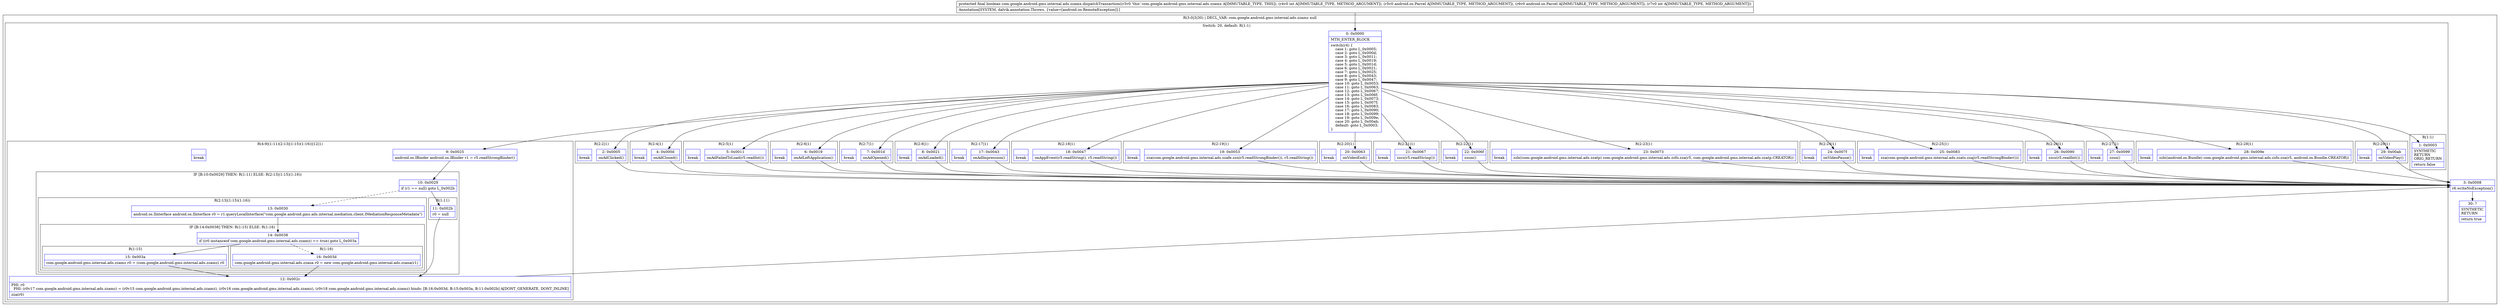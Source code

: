 digraph "CFG forcom.google.android.gms.internal.ads.zzamx.dispatchTransaction(ILandroid\/os\/Parcel;Landroid\/os\/Parcel;I)Z" {
subgraph cluster_Region_2033691327 {
label = "R(3:0|3|30) | DECL_VAR: com.google.android.gms.internal.ads.zzamz null\l";
node [shape=record,color=blue];
subgraph cluster_SwitchRegion_515206690 {
label = "Switch: 20, default: R(1:1)";
node [shape=record,color=blue];
Node_0 [shape=record,label="{0\:\ 0x0000|MTH_ENTER_BLOCK\l|switch(r4) \{\l    case 1: goto L_0x0005;\l    case 2: goto L_0x000d;\l    case 3: goto L_0x0011;\l    case 4: goto L_0x0019;\l    case 5: goto L_0x001d;\l    case 6: goto L_0x0021;\l    case 7: goto L_0x0025;\l    case 8: goto L_0x0043;\l    case 9: goto L_0x0047;\l    case 10: goto L_0x0053;\l    case 11: goto L_0x0063;\l    case 12: goto L_0x0067;\l    case 13: goto L_0x006f;\l    case 14: goto L_0x0073;\l    case 15: goto L_0x007f;\l    case 16: goto L_0x0083;\l    case 17: goto L_0x0090;\l    case 18: goto L_0x0099;\l    case 19: goto L_0x009e;\l    case 20: goto L_0x00ab;\l    default: goto L_0x0003;\l\}\l}"];
subgraph cluster_Region_1953033920 {
label = "R(2:2|1)";
node [shape=record,color=blue];
Node_2 [shape=record,label="{2\:\ 0x0005|onAdClicked()\l}"];
Node_InsnContainer_808437901 [shape=record,label="{|break\l}"];
}
subgraph cluster_Region_1946812005 {
label = "R(2:4|1)";
node [shape=record,color=blue];
Node_4 [shape=record,label="{4\:\ 0x000d|onAdClosed()\l}"];
Node_InsnContainer_1098402488 [shape=record,label="{|break\l}"];
}
subgraph cluster_Region_1926603449 {
label = "R(2:5|1)";
node [shape=record,color=blue];
Node_5 [shape=record,label="{5\:\ 0x0011|onAdFailedToLoad(r5.readInt())\l}"];
Node_InsnContainer_1022388174 [shape=record,label="{|break\l}"];
}
subgraph cluster_Region_120671459 {
label = "R(2:6|1)";
node [shape=record,color=blue];
Node_6 [shape=record,label="{6\:\ 0x0019|onAdLeftApplication()\l}"];
Node_InsnContainer_69200695 [shape=record,label="{|break\l}"];
}
subgraph cluster_Region_1526743399 {
label = "R(2:7|1)";
node [shape=record,color=blue];
Node_7 [shape=record,label="{7\:\ 0x001d|onAdOpened()\l}"];
Node_InsnContainer_1685160926 [shape=record,label="{|break\l}"];
}
subgraph cluster_Region_1772785127 {
label = "R(2:8|1)";
node [shape=record,color=blue];
Node_8 [shape=record,label="{8\:\ 0x0021|onAdLoaded()\l}"];
Node_InsnContainer_303531446 [shape=record,label="{|break\l}"];
}
subgraph cluster_Region_933587701 {
label = "R(4:9|(1:11)(2:13|(1:15)(1:16))|12|1)";
node [shape=record,color=blue];
Node_9 [shape=record,label="{9\:\ 0x0025|android.os.IBinder android.os.IBinder r1 = r5.readStrongBinder()\l}"];
subgraph cluster_IfRegion_1208809105 {
label = "IF [B:10:0x0029] THEN: R(1:11) ELSE: R(2:13|(1:15)(1:16))";
node [shape=record,color=blue];
Node_10 [shape=record,label="{10\:\ 0x0029|if (r1 == null) goto L_0x002b\l}"];
subgraph cluster_Region_1754711631 {
label = "R(1:11)";
node [shape=record,color=blue];
Node_11 [shape=record,label="{11\:\ 0x002b|r0 = null\l}"];
}
subgraph cluster_Region_745703623 {
label = "R(2:13|(1:15)(1:16))";
node [shape=record,color=blue];
Node_13 [shape=record,label="{13\:\ 0x0030|android.os.IInterface android.os.IInterface r0 = r1.queryLocalInterface(\"com.google.android.gms.ads.internal.mediation.client.IMediationResponseMetadata\")\l}"];
subgraph cluster_IfRegion_2131595573 {
label = "IF [B:14:0x0038] THEN: R(1:15) ELSE: R(1:16)";
node [shape=record,color=blue];
Node_14 [shape=record,label="{14\:\ 0x0038|if ((r0 instanceof com.google.android.gms.internal.ads.zzamz) == true) goto L_0x003a\l}"];
subgraph cluster_Region_1343899707 {
label = "R(1:15)";
node [shape=record,color=blue];
Node_15 [shape=record,label="{15\:\ 0x003a|com.google.android.gms.internal.ads.zzamz r0 = (com.google.android.gms.internal.ads.zzamz) r0\l}"];
}
subgraph cluster_Region_1675869566 {
label = "R(1:16)";
node [shape=record,color=blue];
Node_16 [shape=record,label="{16\:\ 0x003d|com.google.android.gms.internal.ads.zzana r0 = new com.google.android.gms.internal.ads.zzana(r1)\l}"];
}
}
}
}
Node_12 [shape=record,label="{12\:\ 0x002c|PHI: r0 \l  PHI: (r0v17 com.google.android.gms.internal.ads.zzamz) = (r0v15 com.google.android.gms.internal.ads.zzamz), (r0v16 com.google.android.gms.internal.ads.zzamz), (r0v18 com.google.android.gms.internal.ads.zzamz) binds: [B:16:0x003d, B:15:0x003a, B:11:0x002b] A[DONT_GENERATE, DONT_INLINE]\l|zza(r0)\l}"];
Node_InsnContainer_1271264746 [shape=record,label="{|break\l}"];
}
subgraph cluster_Region_591589439 {
label = "R(2:17|1)";
node [shape=record,color=blue];
Node_17 [shape=record,label="{17\:\ 0x0043|onAdImpression()\l}"];
Node_InsnContainer_507151365 [shape=record,label="{|break\l}"];
}
subgraph cluster_Region_816748609 {
label = "R(2:18|1)";
node [shape=record,color=blue];
Node_18 [shape=record,label="{18\:\ 0x0047|onAppEvent(r5.readString(), r5.readString())\l}"];
Node_InsnContainer_1411404059 [shape=record,label="{|break\l}"];
}
subgraph cluster_Region_1624735912 {
label = "R(2:19|1)";
node [shape=record,color=blue];
Node_19 [shape=record,label="{19\:\ 0x0053|zza(com.google.android.gms.internal.ads.zzafe.zzn(r5.readStrongBinder()), r5.readString())\l}"];
Node_InsnContainer_713501211 [shape=record,label="{|break\l}"];
}
subgraph cluster_Region_1857012634 {
label = "R(2:20|1)";
node [shape=record,color=blue];
Node_20 [shape=record,label="{20\:\ 0x0063|onVideoEnd()\l}"];
Node_InsnContainer_953286621 [shape=record,label="{|break\l}"];
}
subgraph cluster_Region_1684007599 {
label = "R(2:21|1)";
node [shape=record,color=blue];
Node_21 [shape=record,label="{21\:\ 0x0067|zzcz(r5.readString())\l}"];
Node_InsnContainer_1998308301 [shape=record,label="{|break\l}"];
}
subgraph cluster_Region_1731755431 {
label = "R(2:22|1)";
node [shape=record,color=blue];
Node_22 [shape=record,label="{22\:\ 0x006f|zzsm()\l}"];
Node_InsnContainer_1352681866 [shape=record,label="{|break\l}"];
}
subgraph cluster_Region_1261554595 {
label = "R(2:23|1)";
node [shape=record,color=blue];
Node_23 [shape=record,label="{23\:\ 0x0073|zzb((com.google.android.gms.internal.ads.zzatp) com.google.android.gms.internal.ads.zzfo.zza(r5, com.google.android.gms.internal.ads.zzatp.CREATOR))\l}"];
Node_InsnContainer_1646095523 [shape=record,label="{|break\l}"];
}
subgraph cluster_Region_1181544450 {
label = "R(2:24|1)";
node [shape=record,color=blue];
Node_24 [shape=record,label="{24\:\ 0x007f|onVideoPause()\l}"];
Node_InsnContainer_340925788 [shape=record,label="{|break\l}"];
}
subgraph cluster_Region_1375445158 {
label = "R(2:25|1)";
node [shape=record,color=blue];
Node_25 [shape=record,label="{25\:\ 0x0083|zza(com.google.android.gms.internal.ads.zzats.zzaj(r5.readStrongBinder()))\l}"];
Node_InsnContainer_1477097038 [shape=record,label="{|break\l}"];
}
subgraph cluster_Region_2034741677 {
label = "R(2:26|1)";
node [shape=record,color=blue];
Node_26 [shape=record,label="{26\:\ 0x0090|zzcs(r5.readInt())\l}"];
Node_InsnContainer_2105273124 [shape=record,label="{|break\l}"];
}
subgraph cluster_Region_1904839357 {
label = "R(2:27|1)";
node [shape=record,color=blue];
Node_27 [shape=record,label="{27\:\ 0x0099|zzsn()\l}"];
Node_InsnContainer_2084370948 [shape=record,label="{|break\l}"];
}
subgraph cluster_Region_942860023 {
label = "R(2:28|1)";
node [shape=record,color=blue];
Node_28 [shape=record,label="{28\:\ 0x009e|zzb((android.os.Bundle) com.google.android.gms.internal.ads.zzfo.zza(r5, android.os.Bundle.CREATOR))\l}"];
Node_InsnContainer_447879198 [shape=record,label="{|break\l}"];
}
subgraph cluster_Region_659793303 {
label = "R(2:29|1)";
node [shape=record,color=blue];
Node_29 [shape=record,label="{29\:\ 0x00ab|onVideoPlay()\l}"];
Node_InsnContainer_1009031075 [shape=record,label="{|break\l}"];
}
subgraph cluster_Region_319740814 {
label = "R(1:1)";
node [shape=record,color=blue];
Node_1 [shape=record,label="{1\:\ 0x0003|SYNTHETIC\lRETURN\lORIG_RETURN\l|return false\l}"];
}
}
Node_3 [shape=record,label="{3\:\ 0x0008|r6.writeNoException()\l}"];
Node_30 [shape=record,label="{30\:\ ?|SYNTHETIC\lRETURN\l|return true\l}"];
}
MethodNode[shape=record,label="{protected final boolean com.google.android.gms.internal.ads.zzamx.dispatchTransaction((r3v0 'this' com.google.android.gms.internal.ads.zzamx A[IMMUTABLE_TYPE, THIS]), (r4v0 int A[IMMUTABLE_TYPE, METHOD_ARGUMENT]), (r5v0 android.os.Parcel A[IMMUTABLE_TYPE, METHOD_ARGUMENT]), (r6v0 android.os.Parcel A[IMMUTABLE_TYPE, METHOD_ARGUMENT]), (r7v0 int A[IMMUTABLE_TYPE, METHOD_ARGUMENT]))  | Annotation[SYSTEM, dalvik.annotation.Throws, \{value=[android.os.RemoteException]\}]\l}"];
MethodNode -> Node_0;
Node_0 -> Node_1;
Node_0 -> Node_2;
Node_0 -> Node_4;
Node_0 -> Node_5;
Node_0 -> Node_6;
Node_0 -> Node_7;
Node_0 -> Node_8;
Node_0 -> Node_9;
Node_0 -> Node_17;
Node_0 -> Node_18;
Node_0 -> Node_19;
Node_0 -> Node_20;
Node_0 -> Node_21;
Node_0 -> Node_22;
Node_0 -> Node_23;
Node_0 -> Node_24;
Node_0 -> Node_25;
Node_0 -> Node_26;
Node_0 -> Node_27;
Node_0 -> Node_28;
Node_0 -> Node_29;
Node_2 -> Node_3;
Node_4 -> Node_3;
Node_5 -> Node_3;
Node_6 -> Node_3;
Node_7 -> Node_3;
Node_8 -> Node_3;
Node_9 -> Node_10;
Node_10 -> Node_11;
Node_10 -> Node_13[style=dashed];
Node_11 -> Node_12;
Node_13 -> Node_14;
Node_14 -> Node_15;
Node_14 -> Node_16[style=dashed];
Node_15 -> Node_12;
Node_16 -> Node_12;
Node_12 -> Node_3;
Node_17 -> Node_3;
Node_18 -> Node_3;
Node_19 -> Node_3;
Node_20 -> Node_3;
Node_21 -> Node_3;
Node_22 -> Node_3;
Node_23 -> Node_3;
Node_24 -> Node_3;
Node_25 -> Node_3;
Node_26 -> Node_3;
Node_27 -> Node_3;
Node_28 -> Node_3;
Node_29 -> Node_3;
Node_3 -> Node_30;
}

